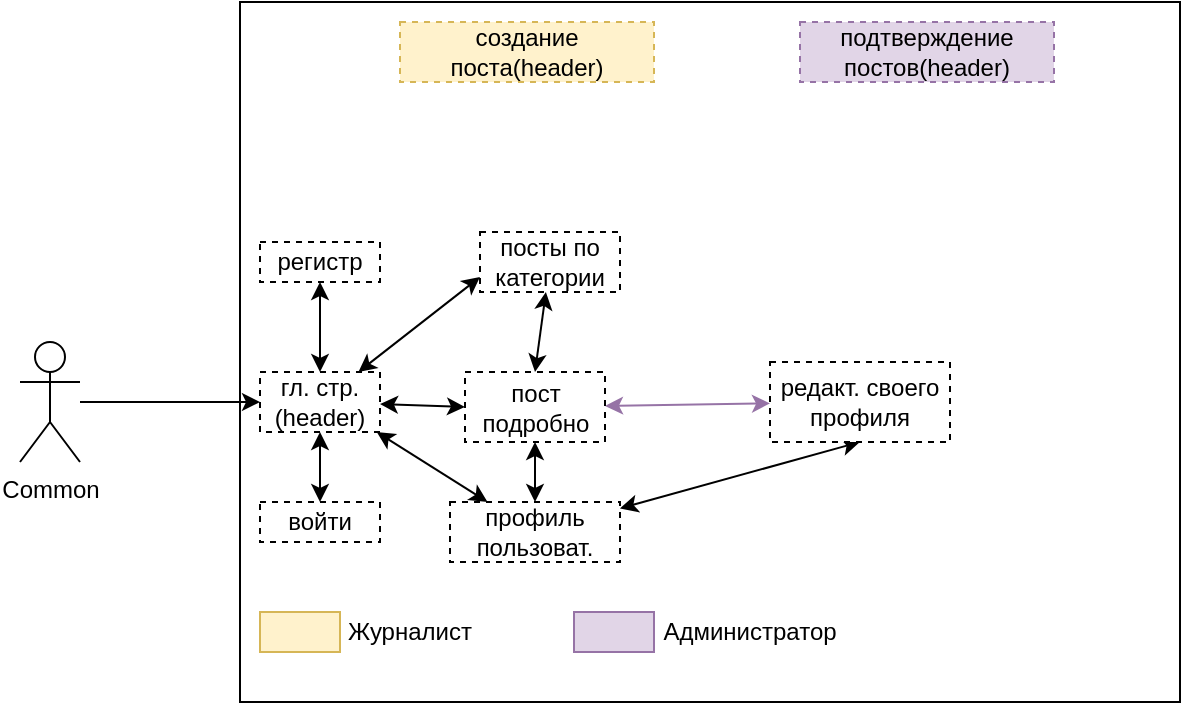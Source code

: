 <mxfile version="12.0.2" type="device" pages="1"><diagram id="az4axKJlU1VP6v-jPM5R" name="Page-1"><mxGraphModel dx="962" dy="525" grid="1" gridSize="10" guides="1" tooltips="1" connect="1" arrows="1" fold="1" page="1" pageScale="1" pageWidth="827" pageHeight="1169" math="0" shadow="0"><root><mxCell id="0"/><mxCell id="1" parent="0"/><mxCell id="NUAc9kwmlINKsUPWBC-R-1" value="" style="rounded=0;whiteSpace=wrap;html=1;" vertex="1" parent="1"><mxGeometry x="200" y="110" width="470" height="350" as="geometry"/></mxCell><mxCell id="NUAc9kwmlINKsUPWBC-R-2" style="edgeStyle=orthogonalEdgeStyle;rounded=0;orthogonalLoop=1;jettySize=auto;html=1;entryX=0;entryY=0.5;entryDx=0;entryDy=0;" edge="1" parent="1" source="NUAc9kwmlINKsUPWBC-R-3" target="NUAc9kwmlINKsUPWBC-R-7"><mxGeometry relative="1" as="geometry"/></mxCell><mxCell id="NUAc9kwmlINKsUPWBC-R-3" value="Common" style="shape=umlActor;verticalLabelPosition=bottom;labelBackgroundColor=#ffffff;verticalAlign=top;html=1;outlineConnect=0;" vertex="1" parent="1"><mxGeometry x="90" y="280" width="30" height="60" as="geometry"/></mxCell><mxCell id="NUAc9kwmlINKsUPWBC-R-4" style="edgeStyle=none;rounded=0;orthogonalLoop=1;jettySize=auto;html=1;entryX=0.5;entryY=0;entryDx=0;entryDy=0;startArrow=classic;startFill=1;" edge="1" parent="1" source="NUAc9kwmlINKsUPWBC-R-7" target="NUAc9kwmlINKsUPWBC-R-8"><mxGeometry relative="1" as="geometry"/></mxCell><mxCell id="NUAc9kwmlINKsUPWBC-R-5" style="edgeStyle=none;rounded=0;orthogonalLoop=1;jettySize=auto;html=1;entryX=0;entryY=0.5;entryDx=0;entryDy=0;startArrow=classic;startFill=1;" edge="1" parent="1" source="NUAc9kwmlINKsUPWBC-R-7" target="NUAc9kwmlINKsUPWBC-R-14"><mxGeometry relative="1" as="geometry"/></mxCell><mxCell id="NUAc9kwmlINKsUPWBC-R-6" style="edgeStyle=none;rounded=0;orthogonalLoop=1;jettySize=auto;html=1;entryX=0;entryY=0.75;entryDx=0;entryDy=0;startArrow=classic;startFill=1;" edge="1" parent="1" source="NUAc9kwmlINKsUPWBC-R-7"><mxGeometry relative="1" as="geometry"><mxPoint x="320" y="247.5" as="targetPoint"/></mxGeometry></mxCell><mxCell id="NUAc9kwmlINKsUPWBC-R-7" value="гл. стр.&lt;br&gt;(header)" style="rounded=0;whiteSpace=wrap;html=1;dashed=1;rotation=0;" vertex="1" parent="1"><mxGeometry x="210" y="295" width="60" height="30" as="geometry"/></mxCell><mxCell id="NUAc9kwmlINKsUPWBC-R-8" value="войти" style="rounded=0;whiteSpace=wrap;html=1;dashed=1;" vertex="1" parent="1"><mxGeometry x="210" y="360" width="60" height="20" as="geometry"/></mxCell><mxCell id="NUAc9kwmlINKsUPWBC-R-9" style="edgeStyle=none;rounded=0;orthogonalLoop=1;jettySize=auto;html=1;entryX=0.5;entryY=0;entryDx=0;entryDy=0;startArrow=classic;startFill=1;" edge="1" parent="1" source="NUAc9kwmlINKsUPWBC-R-10" target="NUAc9kwmlINKsUPWBC-R-7"><mxGeometry relative="1" as="geometry"/></mxCell><mxCell id="NUAc9kwmlINKsUPWBC-R-10" value="регистр" style="rounded=0;whiteSpace=wrap;html=1;dashed=1;" vertex="1" parent="1"><mxGeometry x="210" y="230" width="60" height="20" as="geometry"/></mxCell><mxCell id="NUAc9kwmlINKsUPWBC-R-11" style="rounded=0;orthogonalLoop=1;jettySize=auto;html=1;entryX=0.5;entryY=0;entryDx=0;entryDy=0;startArrow=classic;startFill=1;" edge="1" parent="1" target="NUAc9kwmlINKsUPWBC-R-14"><mxGeometry relative="1" as="geometry"><mxPoint x="352.955" y="255" as="sourcePoint"/></mxGeometry></mxCell><mxCell id="NUAc9kwmlINKsUPWBC-R-12" value="посты по категории" style="rounded=0;whiteSpace=wrap;html=1;dashed=1;" vertex="1" parent="1"><mxGeometry x="320" y="225" width="70" height="30" as="geometry"/></mxCell><mxCell id="NUAc9kwmlINKsUPWBC-R-13" style="edgeStyle=none;rounded=0;orthogonalLoop=1;jettySize=auto;html=1;startArrow=classic;startFill=1;" edge="1" parent="1" source="NUAc9kwmlINKsUPWBC-R-14" target="NUAc9kwmlINKsUPWBC-R-17"><mxGeometry relative="1" as="geometry"/></mxCell><mxCell id="NUAc9kwmlINKsUPWBC-R-19" style="rounded=0;orthogonalLoop=1;jettySize=auto;html=1;startArrow=classic;startFill=1;fillColor=#e1d5e7;strokeColor=#9673a6;" edge="1" parent="1" source="NUAc9kwmlINKsUPWBC-R-14" target="NUAc9kwmlINKsUPWBC-R-18"><mxGeometry relative="1" as="geometry"/></mxCell><mxCell id="NUAc9kwmlINKsUPWBC-R-14" value="пост подробно" style="rounded=0;whiteSpace=wrap;html=1;dashed=1;" vertex="1" parent="1"><mxGeometry x="312.5" y="295" width="70" height="35" as="geometry"/></mxCell><mxCell id="NUAc9kwmlINKsUPWBC-R-15" style="edgeStyle=none;rounded=0;orthogonalLoop=1;jettySize=auto;html=1;entryX=0.973;entryY=1;entryDx=0;entryDy=0;entryPerimeter=0;startArrow=classic;startFill=1;" edge="1" parent="1" source="NUAc9kwmlINKsUPWBC-R-17" target="NUAc9kwmlINKsUPWBC-R-7"><mxGeometry relative="1" as="geometry"/></mxCell><mxCell id="NUAc9kwmlINKsUPWBC-R-16" style="edgeStyle=none;rounded=0;orthogonalLoop=1;jettySize=auto;html=1;entryX=0.5;entryY=1;entryDx=0;entryDy=0;startArrow=classic;startFill=1;" edge="1" parent="1" source="NUAc9kwmlINKsUPWBC-R-17" target="NUAc9kwmlINKsUPWBC-R-18"><mxGeometry relative="1" as="geometry"/></mxCell><mxCell id="NUAc9kwmlINKsUPWBC-R-17" value="профиль пользоват." style="rounded=0;whiteSpace=wrap;html=1;dashed=1;" vertex="1" parent="1"><mxGeometry x="305" y="360" width="85" height="30" as="geometry"/></mxCell><mxCell id="NUAc9kwmlINKsUPWBC-R-18" value="редакт. своего профиля" style="rounded=0;whiteSpace=wrap;html=1;dashed=1;" vertex="1" parent="1"><mxGeometry x="465" y="290" width="90" height="40" as="geometry"/></mxCell><mxCell id="NUAc9kwmlINKsUPWBC-R-20" value="подтверждение постов(header)" style="rounded=0;whiteSpace=wrap;html=1;dashed=1;fillColor=#e1d5e7;strokeColor=#9673a6;" vertex="1" parent="1"><mxGeometry x="480" y="120" width="127" height="30" as="geometry"/></mxCell><mxCell id="NUAc9kwmlINKsUPWBC-R-21" value="создание поста(header)" style="rounded=0;whiteSpace=wrap;html=1;dashed=1;fillColor=#fff2cc;strokeColor=#d6b656;" vertex="1" parent="1"><mxGeometry x="280" y="120" width="127" height="30" as="geometry"/></mxCell><mxCell id="NUAc9kwmlINKsUPWBC-R-22" value="" style="rounded=0;whiteSpace=wrap;html=1;fillColor=#fff2cc;strokeColor=#d6b656;" vertex="1" parent="1"><mxGeometry x="210" y="415" width="40" height="20" as="geometry"/></mxCell><mxCell id="NUAc9kwmlINKsUPWBC-R-23" value="" style="rounded=0;whiteSpace=wrap;html=1;fillColor=#e1d5e7;strokeColor=#9673a6;" vertex="1" parent="1"><mxGeometry x="367" y="415" width="40" height="20" as="geometry"/></mxCell><mxCell id="NUAc9kwmlINKsUPWBC-R-27" value="Журналист" style="text;html=1;strokeColor=none;fillColor=none;align=center;verticalAlign=middle;whiteSpace=wrap;rounded=0;" vertex="1" parent="1"><mxGeometry x="265" y="415" width="40" height="20" as="geometry"/></mxCell><mxCell id="NUAc9kwmlINKsUPWBC-R-28" value="Администратор" style="text;html=1;strokeColor=none;fillColor=none;align=center;verticalAlign=middle;whiteSpace=wrap;rounded=0;" vertex="1" parent="1"><mxGeometry x="435" y="415" width="40" height="20" as="geometry"/></mxCell></root></mxGraphModel></diagram></mxfile>
